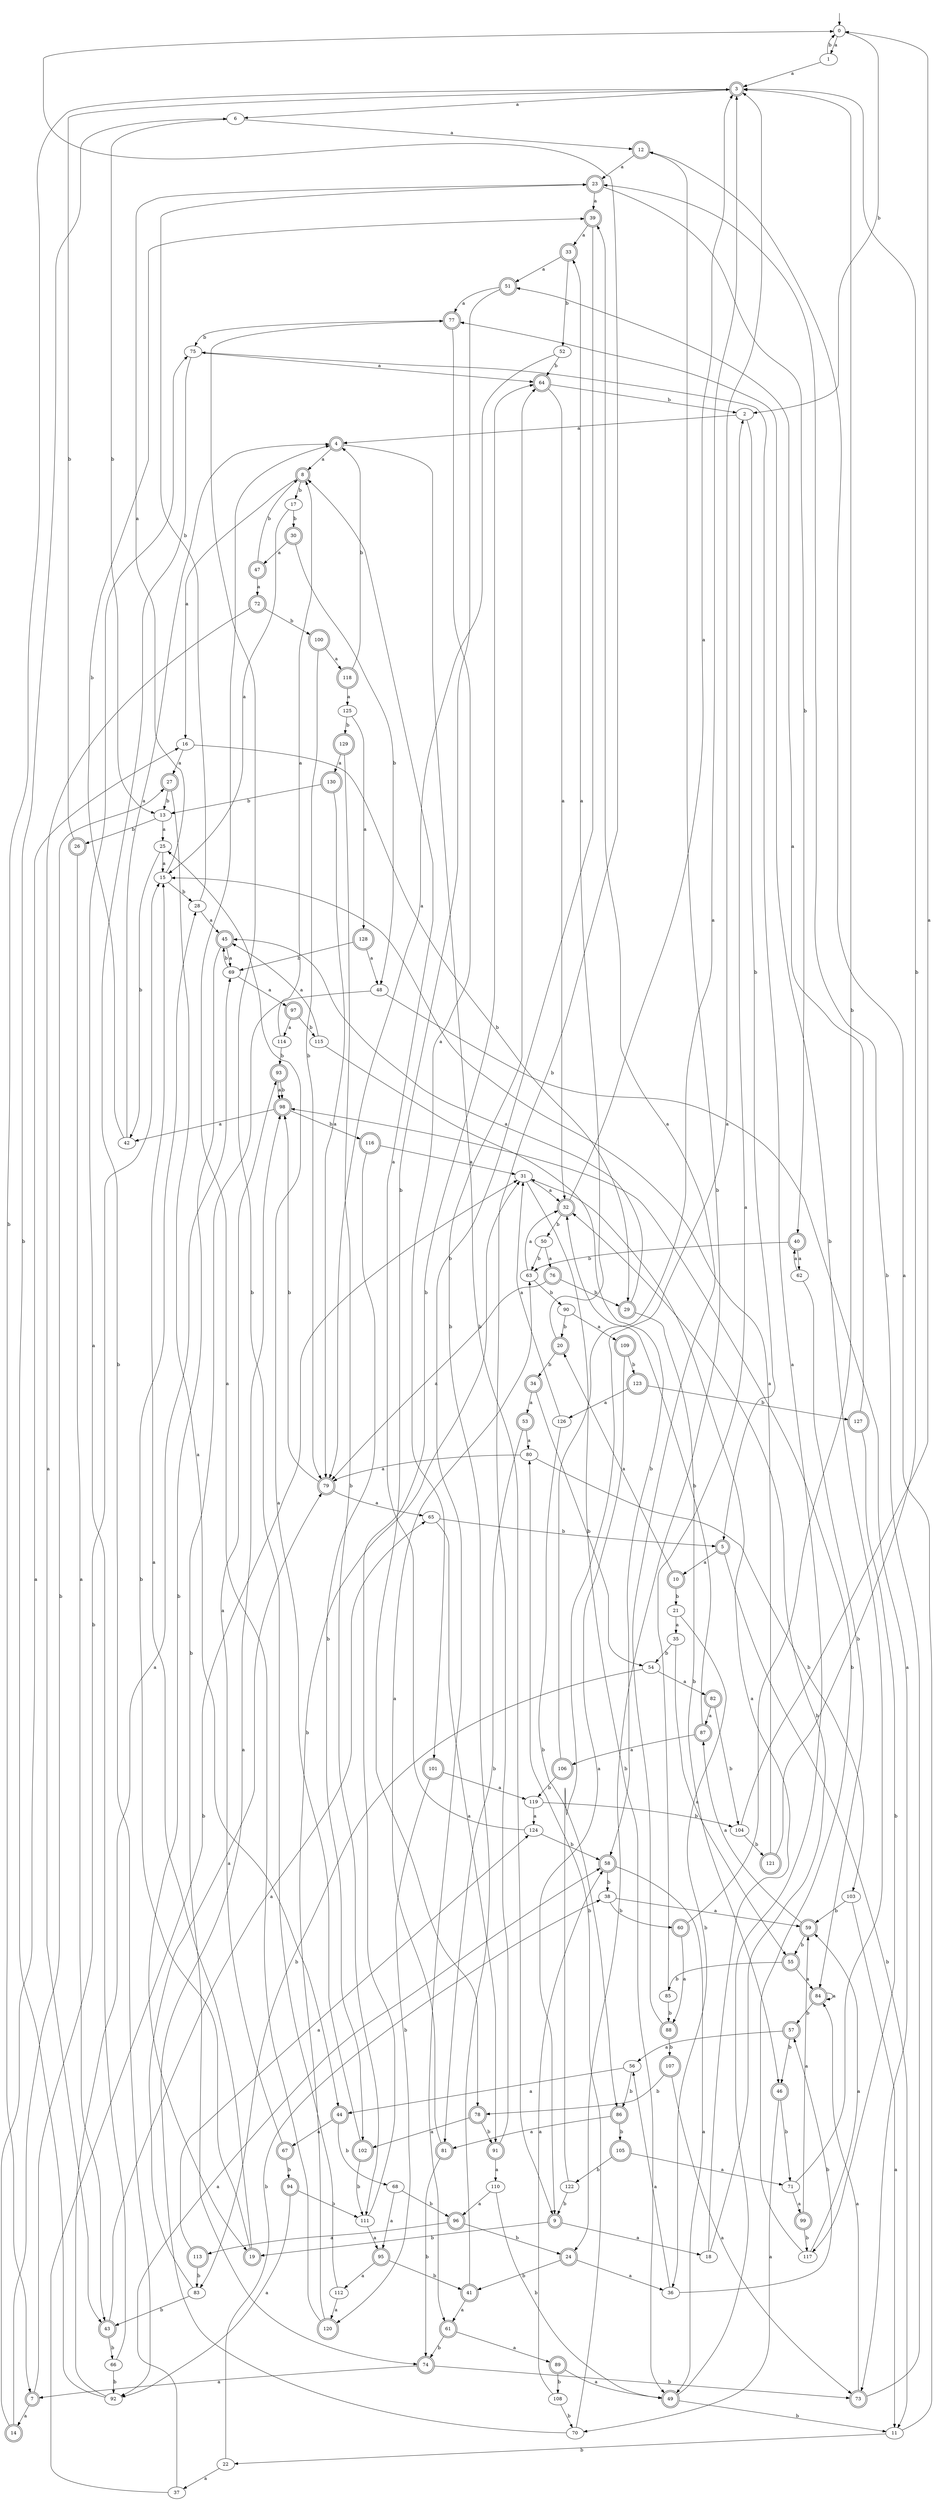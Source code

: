 digraph RandomDFA {
  __start0 [label="", shape=none];
  __start0 -> 0 [label=""];
  0 [shape=circle]
  0 -> 1 [label="a"]
  0 -> 2 [label="b"]
  1
  1 -> 3 [label="a"]
  1 -> 0 [label="b"]
  2
  2 -> 4 [label="a"]
  2 -> 5 [label="b"]
  3 [shape=doublecircle]
  3 -> 6 [label="a"]
  3 -> 7 [label="b"]
  4 [shape=doublecircle]
  4 -> 8 [label="a"]
  4 -> 9 [label="b"]
  5 [shape=doublecircle]
  5 -> 10 [label="a"]
  5 -> 11 [label="b"]
  6
  6 -> 12 [label="a"]
  6 -> 13 [label="b"]
  7 [shape=doublecircle]
  7 -> 14 [label="a"]
  7 -> 15 [label="b"]
  8 [shape=doublecircle]
  8 -> 16 [label="a"]
  8 -> 17 [label="b"]
  9 [shape=doublecircle]
  9 -> 18 [label="a"]
  9 -> 19 [label="b"]
  10 [shape=doublecircle]
  10 -> 20 [label="a"]
  10 -> 21 [label="b"]
  11
  11 -> 12 [label="a"]
  11 -> 22 [label="b"]
  12 [shape=doublecircle]
  12 -> 23 [label="a"]
  12 -> 24 [label="b"]
  13
  13 -> 25 [label="a"]
  13 -> 26 [label="b"]
  14 [shape=doublecircle]
  14 -> 16 [label="a"]
  14 -> 27 [label="b"]
  15
  15 -> 23 [label="a"]
  15 -> 28 [label="b"]
  16
  16 -> 27 [label="a"]
  16 -> 29 [label="b"]
  17
  17 -> 15 [label="a"]
  17 -> 30 [label="b"]
  18
  18 -> 31 [label="a"]
  18 -> 32 [label="b"]
  19 [shape=doublecircle]
  19 -> 15 [label="a"]
  19 -> 28 [label="b"]
  20 [shape=doublecircle]
  20 -> 33 [label="a"]
  20 -> 34 [label="b"]
  21
  21 -> 35 [label="a"]
  21 -> 36 [label="b"]
  22
  22 -> 37 [label="a"]
  22 -> 38 [label="b"]
  23 [shape=doublecircle]
  23 -> 39 [label="a"]
  23 -> 40 [label="b"]
  24 [shape=doublecircle]
  24 -> 36 [label="a"]
  24 -> 41 [label="b"]
  25
  25 -> 15 [label="a"]
  25 -> 42 [label="b"]
  26 [shape=doublecircle]
  26 -> 43 [label="a"]
  26 -> 3 [label="b"]
  27 [shape=doublecircle]
  27 -> 44 [label="a"]
  27 -> 13 [label="b"]
  28
  28 -> 45 [label="a"]
  28 -> 23 [label="b"]
  29 [shape=doublecircle]
  29 -> 45 [label="a"]
  29 -> 46 [label="b"]
  30 [shape=doublecircle]
  30 -> 47 [label="a"]
  30 -> 48 [label="b"]
  31
  31 -> 32 [label="a"]
  31 -> 49 [label="b"]
  32 [shape=doublecircle]
  32 -> 3 [label="a"]
  32 -> 50 [label="b"]
  33 [shape=doublecircle]
  33 -> 51 [label="a"]
  33 -> 52 [label="b"]
  34 [shape=doublecircle]
  34 -> 53 [label="a"]
  34 -> 54 [label="b"]
  35
  35 -> 55 [label="a"]
  35 -> 54 [label="b"]
  36
  36 -> 56 [label="a"]
  36 -> 57 [label="b"]
  37
  37 -> 58 [label="a"]
  37 -> 31 [label="b"]
  38
  38 -> 59 [label="a"]
  38 -> 60 [label="b"]
  39 [shape=doublecircle]
  39 -> 33 [label="a"]
  39 -> 61 [label="b"]
  40 [shape=doublecircle]
  40 -> 62 [label="a"]
  40 -> 63 [label="b"]
  41 [shape=doublecircle]
  41 -> 61 [label="a"]
  41 -> 64 [label="b"]
  42
  42 -> 4 [label="a"]
  42 -> 39 [label="b"]
  43 [shape=doublecircle]
  43 -> 65 [label="a"]
  43 -> 66 [label="b"]
  44 [shape=doublecircle]
  44 -> 67 [label="a"]
  44 -> 68 [label="b"]
  45 [shape=doublecircle]
  45 -> 69 [label="a"]
  45 -> 19 [label="b"]
  46 [shape=doublecircle]
  46 -> 70 [label="a"]
  46 -> 71 [label="b"]
  47 [shape=doublecircle]
  47 -> 72 [label="a"]
  47 -> 8 [label="b"]
  48
  48 -> 73 [label="a"]
  48 -> 74 [label="b"]
  49 [shape=doublecircle]
  49 -> 75 [label="a"]
  49 -> 11 [label="b"]
  50
  50 -> 76 [label="a"]
  50 -> 63 [label="b"]
  51 [shape=doublecircle]
  51 -> 77 [label="a"]
  51 -> 78 [label="b"]
  52
  52 -> 79 [label="a"]
  52 -> 64 [label="b"]
  53 [shape=doublecircle]
  53 -> 80 [label="a"]
  53 -> 81 [label="b"]
  54
  54 -> 82 [label="a"]
  54 -> 83 [label="b"]
  55 [shape=doublecircle]
  55 -> 84 [label="a"]
  55 -> 85 [label="b"]
  56
  56 -> 44 [label="a"]
  56 -> 86 [label="b"]
  57 [shape=doublecircle]
  57 -> 56 [label="a"]
  57 -> 46 [label="b"]
  58 [shape=doublecircle]
  58 -> 49 [label="a"]
  58 -> 38 [label="b"]
  59 [shape=doublecircle]
  59 -> 87 [label="a"]
  59 -> 55 [label="b"]
  60 [shape=doublecircle]
  60 -> 88 [label="a"]
  60 -> 3 [label="b"]
  61 [shape=doublecircle]
  61 -> 89 [label="a"]
  61 -> 74 [label="b"]
  62
  62 -> 40 [label="a"]
  62 -> 84 [label="b"]
  63
  63 -> 32 [label="a"]
  63 -> 90 [label="b"]
  64 [shape=doublecircle]
  64 -> 32 [label="a"]
  64 -> 2 [label="b"]
  65
  65 -> 91 [label="a"]
  65 -> 5 [label="b"]
  66
  66 -> 75 [label="a"]
  66 -> 92 [label="b"]
  67 [shape=doublecircle]
  67 -> 93 [label="a"]
  67 -> 94 [label="b"]
  68
  68 -> 95 [label="a"]
  68 -> 96 [label="b"]
  69
  69 -> 97 [label="a"]
  69 -> 45 [label="b"]
  70
  70 -> 98 [label="a"]
  70 -> 80 [label="b"]
  71
  71 -> 99 [label="a"]
  71 -> 77 [label="b"]
  72 [shape=doublecircle]
  72 -> 43 [label="a"]
  72 -> 100 [label="b"]
  73 [shape=doublecircle]
  73 -> 84 [label="a"]
  73 -> 23 [label="b"]
  74 [shape=doublecircle]
  74 -> 7 [label="a"]
  74 -> 73 [label="b"]
  75
  75 -> 64 [label="a"]
  75 -> 92 [label="b"]
  76 [shape=doublecircle]
  76 -> 79 [label="a"]
  76 -> 29 [label="b"]
  77 [shape=doublecircle]
  77 -> 101 [label="a"]
  77 -> 75 [label="b"]
  78 [shape=doublecircle]
  78 -> 102 [label="a"]
  78 -> 91 [label="b"]
  79 [shape=doublecircle]
  79 -> 65 [label="a"]
  79 -> 98 [label="b"]
  80
  80 -> 79 [label="a"]
  80 -> 103 [label="b"]
  81 [shape=doublecircle]
  81 -> 63 [label="a"]
  81 -> 74 [label="b"]
  82 [shape=doublecircle]
  82 -> 87 [label="a"]
  82 -> 104 [label="b"]
  83
  83 -> 79 [label="a"]
  83 -> 43 [label="b"]
  84 [shape=doublecircle]
  84 -> 84 [label="a"]
  84 -> 57 [label="b"]
  85
  85 -> 2 [label="a"]
  85 -> 88 [label="b"]
  86 [shape=doublecircle]
  86 -> 81 [label="a"]
  86 -> 105 [label="b"]
  87 [shape=doublecircle]
  87 -> 106 [label="a"]
  87 -> 32 [label="b"]
  88 [shape=doublecircle]
  88 -> 39 [label="a"]
  88 -> 107 [label="b"]
  89 [shape=doublecircle]
  89 -> 49 [label="a"]
  89 -> 108 [label="b"]
  90
  90 -> 109 [label="a"]
  90 -> 20 [label="b"]
  91 [shape=doublecircle]
  91 -> 110 [label="a"]
  91 -> 0 [label="b"]
  92
  92 -> 69 [label="a"]
  92 -> 6 [label="b"]
  93 [shape=doublecircle]
  93 -> 98 [label="a"]
  93 -> 98 [label="b"]
  94 [shape=doublecircle]
  94 -> 92 [label="a"]
  94 -> 111 [label="b"]
  95 [shape=doublecircle]
  95 -> 112 [label="a"]
  95 -> 41 [label="b"]
  96 [shape=doublecircle]
  96 -> 113 [label="a"]
  96 -> 24 [label="b"]
  97 [shape=doublecircle]
  97 -> 114 [label="a"]
  97 -> 115 [label="b"]
  98 [shape=doublecircle]
  98 -> 42 [label="a"]
  98 -> 116 [label="b"]
  99 [shape=doublecircle]
  99 -> 59 [label="a"]
  99 -> 117 [label="b"]
  100 [shape=doublecircle]
  100 -> 118 [label="a"]
  100 -> 79 [label="b"]
  101 [shape=doublecircle]
  101 -> 119 [label="a"]
  101 -> 120 [label="b"]
  102 [shape=doublecircle]
  102 -> 25 [label="a"]
  102 -> 111 [label="b"]
  103
  103 -> 11 [label="a"]
  103 -> 59 [label="b"]
  104
  104 -> 0 [label="a"]
  104 -> 121 [label="b"]
  105 [shape=doublecircle]
  105 -> 71 [label="a"]
  105 -> 122 [label="b"]
  106 [shape=doublecircle]
  106 -> 3 [label="a"]
  106 -> 119 [label="b"]
  107 [shape=doublecircle]
  107 -> 73 [label="a"]
  107 -> 78 [label="b"]
  108
  108 -> 58 [label="a"]
  108 -> 70 [label="b"]
  109 [shape=doublecircle]
  109 -> 9 [label="a"]
  109 -> 123 [label="b"]
  110
  110 -> 96 [label="a"]
  110 -> 49 [label="b"]
  111
  111 -> 95 [label="a"]
  111 -> 64 [label="b"]
  112
  112 -> 120 [label="a"]
  112 -> 77 [label="b"]
  113 [shape=doublecircle]
  113 -> 124 [label="a"]
  113 -> 83 [label="b"]
  114
  114 -> 8 [label="a"]
  114 -> 93 [label="b"]
  115
  115 -> 45 [label="a"]
  115 -> 58 [label="b"]
  116 [shape=doublecircle]
  116 -> 31 [label="a"]
  116 -> 102 [label="b"]
  117
  117 -> 59 [label="a"]
  117 -> 98 [label="b"]
  118 [shape=doublecircle]
  118 -> 125 [label="a"]
  118 -> 4 [label="b"]
  119
  119 -> 124 [label="a"]
  119 -> 104 [label="b"]
  120 [shape=doublecircle]
  120 -> 4 [label="a"]
  120 -> 31 [label="b"]
  121 [shape=doublecircle]
  121 -> 15 [label="a"]
  121 -> 3 [label="b"]
  122
  122 -> 3 [label="a"]
  122 -> 9 [label="b"]
  123 [shape=doublecircle]
  123 -> 126 [label="a"]
  123 -> 127 [label="b"]
  124
  124 -> 8 [label="a"]
  124 -> 58 [label="b"]
  125
  125 -> 128 [label="a"]
  125 -> 129 [label="b"]
  126
  126 -> 31 [label="a"]
  126 -> 86 [label="b"]
  127 [shape=doublecircle]
  127 -> 51 [label="a"]
  127 -> 117 [label="b"]
  128 [shape=doublecircle]
  128 -> 48 [label="a"]
  128 -> 69 [label="b"]
  129 [shape=doublecircle]
  129 -> 130 [label="a"]
  129 -> 111 [label="b"]
  130 [shape=doublecircle]
  130 -> 79 [label="a"]
  130 -> 13 [label="b"]
}
